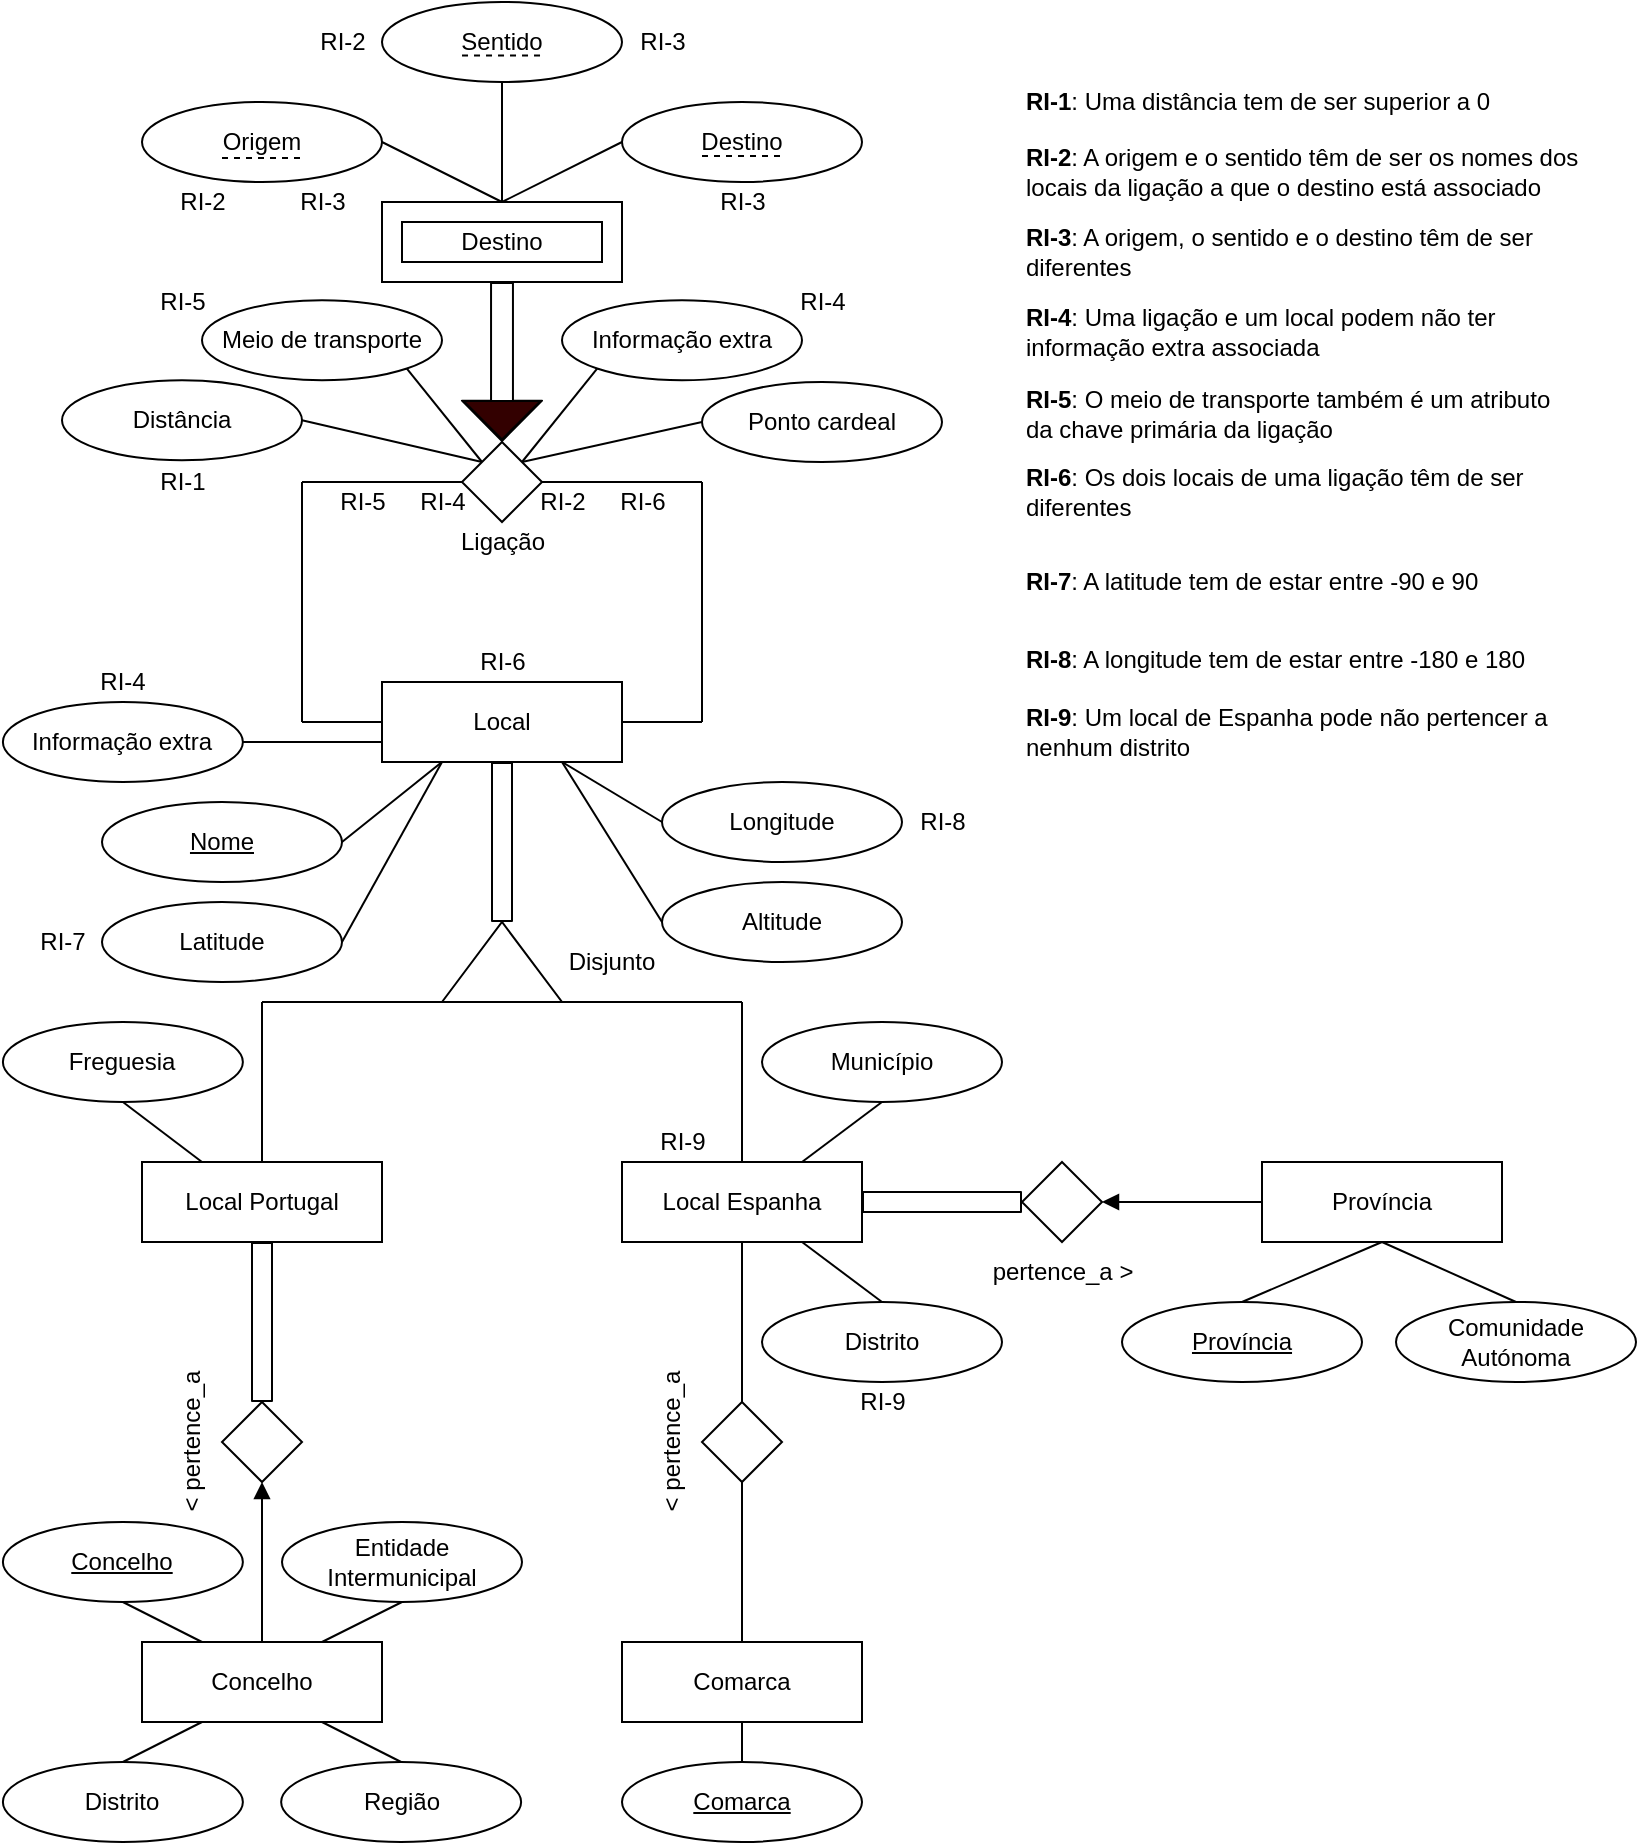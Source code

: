 <mxfile version="13.0.9" type="device"><diagram id="DC9DryZOAjjXca_R9cjU" name="Page-1"><mxGraphModel dx="677" dy="363" grid="1" gridSize="10" guides="1" tooltips="1" connect="1" arrows="1" fold="1" page="1" pageScale="1" pageWidth="827" pageHeight="1169" math="0" shadow="0"><root><mxCell id="0"/><mxCell id="1" parent="0"/><mxCell id="Ir1CmOhTRqRoBB4s395g-1" value="Local Portugal" style="rounded=0;whiteSpace=wrap;html=1;" parent="1" vertex="1"><mxGeometry x="80" y="600" width="120" height="40" as="geometry"/></mxCell><mxCell id="Ir1CmOhTRqRoBB4s395g-3" value="Local Espanha" style="rounded=0;whiteSpace=wrap;html=1;" parent="1" vertex="1"><mxGeometry x="320" y="600" width="120" height="40" as="geometry"/></mxCell><mxCell id="Ir1CmOhTRqRoBB4s395g-4" value="Província" style="rounded=0;whiteSpace=wrap;html=1;" parent="1" vertex="1"><mxGeometry x="640" y="600" width="120" height="40" as="geometry"/></mxCell><mxCell id="Ir1CmOhTRqRoBB4s395g-5" value="Concelho" style="rounded=0;whiteSpace=wrap;html=1;" parent="1" vertex="1"><mxGeometry x="80" y="840" width="120" height="40" as="geometry"/></mxCell><mxCell id="Ir1CmOhTRqRoBB4s395g-6" value="Comarca" style="rounded=0;whiteSpace=wrap;html=1;" parent="1" vertex="1"><mxGeometry x="320" y="840" width="120" height="40" as="geometry"/></mxCell><mxCell id="Pfcc_-ZRixYDQYfbizdd-3" style="edgeStyle=orthogonalEdgeStyle;rounded=0;orthogonalLoop=1;jettySize=auto;html=1;exitX=0;exitY=0.75;exitDx=0;exitDy=0;entryX=1;entryY=0.5;entryDx=0;entryDy=0;endArrow=none;endFill=0;" parent="1" source="Ir1CmOhTRqRoBB4s395g-7" target="Pfcc_-ZRixYDQYfbizdd-2" edge="1"><mxGeometry relative="1" as="geometry"/></mxCell><mxCell id="Ir1CmOhTRqRoBB4s395g-7" value="Local" style="rounded=0;whiteSpace=wrap;html=1;" parent="1" vertex="1"><mxGeometry x="200" y="360" width="120" height="40" as="geometry"/></mxCell><mxCell id="Ir1CmOhTRqRoBB4s395g-8" value="Destino" style="rounded=0;whiteSpace=wrap;html=1;" parent="1" vertex="1"><mxGeometry x="200" y="120" width="120" height="40" as="geometry"/></mxCell><mxCell id="Ir1CmOhTRqRoBB4s395g-9" value="" style="rhombus;whiteSpace=wrap;html=1;" parent="1" vertex="1"><mxGeometry x="240" y="240" width="40" height="40" as="geometry"/></mxCell><mxCell id="Ir1CmOhTRqRoBB4s395g-11" value="" style="rhombus;whiteSpace=wrap;html=1;" parent="1" vertex="1"><mxGeometry x="360" y="720" width="40" height="40" as="geometry"/></mxCell><mxCell id="Ir1CmOhTRqRoBB4s395g-12" value="" style="rhombus;whiteSpace=wrap;html=1;" parent="1" vertex="1"><mxGeometry x="520" y="600" width="40" height="40" as="geometry"/></mxCell><mxCell id="Ir1CmOhTRqRoBB4s395g-13" value="" style="rhombus;whiteSpace=wrap;html=1;" parent="1" vertex="1"><mxGeometry x="120" y="720" width="40" height="40" as="geometry"/></mxCell><mxCell id="Ir1CmOhTRqRoBB4s395g-16" value="" style="triangle;whiteSpace=wrap;html=1;rotation=-90;" parent="1" vertex="1"><mxGeometry x="240" y="470" width="40" height="60" as="geometry"/></mxCell><mxCell id="Ir1CmOhTRqRoBB4s395g-17" value="" style="endArrow=none;html=1;entryX=0.5;entryY=1;entryDx=0;entryDy=0;exitX=0.5;exitY=0;exitDx=0;exitDy=0;shape=flexArrow;startArrow=block;endFill=0;startWidth=28.095;startSize=6.395;width=10.952;" parent="1" source="Ir1CmOhTRqRoBB4s395g-9" target="Ir1CmOhTRqRoBB4s395g-8" edge="1"><mxGeometry width="50" height="50" relative="1" as="geometry"><mxPoint x="310" y="520" as="sourcePoint"/><mxPoint x="360" y="470" as="targetPoint"/></mxGeometry></mxCell><mxCell id="Ir1CmOhTRqRoBB4s395g-18" value="" style="triangle;whiteSpace=wrap;html=1;rotation=90;fillColor=#330000;" parent="1" vertex="1"><mxGeometry x="250.44" y="210" width="19.13" height="38.25" as="geometry"/></mxCell><mxCell id="Ir1CmOhTRqRoBB4s395g-22" value="" style="rounded=0;whiteSpace=wrap;html=1;fillColor=none;" parent="1" vertex="1"><mxGeometry x="210" y="130" width="100" height="20" as="geometry"/></mxCell><mxCell id="Ir1CmOhTRqRoBB4s395g-23" value="" style="endArrow=none;html=1;exitX=0;exitY=0.5;exitDx=0;exitDy=0;" parent="1" source="Ir1CmOhTRqRoBB4s395g-7" edge="1"><mxGeometry width="50" height="50" relative="1" as="geometry"><mxPoint x="300" y="300" as="sourcePoint"/><mxPoint x="160" y="380" as="targetPoint"/></mxGeometry></mxCell><mxCell id="Ir1CmOhTRqRoBB4s395g-24" value="" style="endArrow=none;html=1;entryX=0;entryY=0.5;entryDx=0;entryDy=0;" parent="1" target="Ir1CmOhTRqRoBB4s395g-9" edge="1"><mxGeometry width="50" height="50" relative="1" as="geometry"><mxPoint x="160" y="260" as="sourcePoint"/><mxPoint x="350" y="250" as="targetPoint"/></mxGeometry></mxCell><mxCell id="Ir1CmOhTRqRoBB4s395g-25" value="" style="endArrow=none;html=1;" parent="1" edge="1"><mxGeometry width="50" height="50" relative="1" as="geometry"><mxPoint x="160" y="380" as="sourcePoint"/><mxPoint x="160" y="260" as="targetPoint"/></mxGeometry></mxCell><mxCell id="Ir1CmOhTRqRoBB4s395g-26" value="" style="endArrow=none;html=1;exitX=1;exitY=0.5;exitDx=0;exitDy=0;" parent="1" source="Ir1CmOhTRqRoBB4s395g-7" edge="1"><mxGeometry width="50" height="50" relative="1" as="geometry"><mxPoint x="300" y="300" as="sourcePoint"/><mxPoint x="360" y="380" as="targetPoint"/></mxGeometry></mxCell><mxCell id="Ir1CmOhTRqRoBB4s395g-27" value="" style="endArrow=none;html=1;exitX=1;exitY=0.5;exitDx=0;exitDy=0;" parent="1" source="Ir1CmOhTRqRoBB4s395g-9" edge="1"><mxGeometry width="50" height="50" relative="1" as="geometry"><mxPoint x="300" y="300" as="sourcePoint"/><mxPoint x="360" y="260" as="targetPoint"/></mxGeometry></mxCell><mxCell id="Ir1CmOhTRqRoBB4s395g-28" value="" style="endArrow=none;html=1;" parent="1" edge="1"><mxGeometry width="50" height="50" relative="1" as="geometry"><mxPoint x="360" y="380" as="sourcePoint"/><mxPoint x="360" y="260" as="targetPoint"/></mxGeometry></mxCell><mxCell id="Ir1CmOhTRqRoBB4s395g-29" value="" style="endArrow=none;html=1;entryX=0.5;entryY=1;entryDx=0;entryDy=0;exitX=1;exitY=0.5;exitDx=0;exitDy=0;shape=flexArrow;" parent="1" source="Ir1CmOhTRqRoBB4s395g-16" target="Ir1CmOhTRqRoBB4s395g-7" edge="1"><mxGeometry width="50" height="50" relative="1" as="geometry"><mxPoint x="300" y="520" as="sourcePoint"/><mxPoint x="350" y="470" as="targetPoint"/></mxGeometry></mxCell><mxCell id="Ir1CmOhTRqRoBB4s395g-30" value="" style="endArrow=none;html=1;exitX=0.5;exitY=0;exitDx=0;exitDy=0;" parent="1" source="Ir1CmOhTRqRoBB4s395g-1" edge="1"><mxGeometry width="50" height="50" relative="1" as="geometry"><mxPoint x="300" y="520" as="sourcePoint"/><mxPoint x="140" y="520" as="targetPoint"/></mxGeometry></mxCell><mxCell id="Ir1CmOhTRqRoBB4s395g-31" value="" style="endArrow=none;html=1;exitX=0.5;exitY=0;exitDx=0;exitDy=0;" parent="1" source="Ir1CmOhTRqRoBB4s395g-3" edge="1"><mxGeometry width="50" height="50" relative="1" as="geometry"><mxPoint x="300" y="520" as="sourcePoint"/><mxPoint x="380" y="520" as="targetPoint"/></mxGeometry></mxCell><mxCell id="Ir1CmOhTRqRoBB4s395g-32" value="" style="endArrow=none;html=1;" parent="1" edge="1"><mxGeometry width="50" height="50" relative="1" as="geometry"><mxPoint x="140" y="520" as="sourcePoint"/><mxPoint x="230" y="520" as="targetPoint"/></mxGeometry></mxCell><mxCell id="Ir1CmOhTRqRoBB4s395g-33" value="" style="endArrow=none;html=1;" parent="1" edge="1"><mxGeometry width="50" height="50" relative="1" as="geometry"><mxPoint x="290" y="520" as="sourcePoint"/><mxPoint x="380" y="520" as="targetPoint"/></mxGeometry></mxCell><mxCell id="Ir1CmOhTRqRoBB4s395g-34" value="Disjunto" style="text;html=1;strokeColor=none;fillColor=none;align=center;verticalAlign=middle;whiteSpace=wrap;rounded=0;" parent="1" vertex="1"><mxGeometry x="290" y="490" width="50" height="20" as="geometry"/></mxCell><mxCell id="Ir1CmOhTRqRoBB4s395g-35" value="" style="endArrow=none;html=1;entryX=0.5;entryY=1;entryDx=0;entryDy=0;exitX=0.5;exitY=0;exitDx=0;exitDy=0;shape=flexArrow;" parent="1" source="Ir1CmOhTRqRoBB4s395g-13" target="Ir1CmOhTRqRoBB4s395g-1" edge="1"><mxGeometry width="50" height="50" relative="1" as="geometry"><mxPoint x="300" y="760" as="sourcePoint"/><mxPoint x="350" y="710" as="targetPoint"/></mxGeometry></mxCell><mxCell id="Ir1CmOhTRqRoBB4s395g-36" value="" style="endArrow=none;html=1;exitX=0.5;exitY=1;exitDx=0;exitDy=0;entryX=0.5;entryY=0;entryDx=0;entryDy=0;startArrow=block;startFill=1;" parent="1" source="Ir1CmOhTRqRoBB4s395g-13" target="Ir1CmOhTRqRoBB4s395g-5" edge="1"><mxGeometry width="50" height="50" relative="1" as="geometry"><mxPoint x="300" y="760" as="sourcePoint"/><mxPoint x="350" y="710" as="targetPoint"/></mxGeometry></mxCell><mxCell id="Ir1CmOhTRqRoBB4s395g-37" value="" style="endArrow=none;html=1;entryX=0.5;entryY=1;entryDx=0;entryDy=0;exitX=0.5;exitY=0;exitDx=0;exitDy=0;" parent="1" source="Ir1CmOhTRqRoBB4s395g-11" target="Ir1CmOhTRqRoBB4s395g-3" edge="1"><mxGeometry width="50" height="50" relative="1" as="geometry"><mxPoint x="300" y="740" as="sourcePoint"/><mxPoint x="350" y="690" as="targetPoint"/></mxGeometry></mxCell><mxCell id="Ir1CmOhTRqRoBB4s395g-38" value="" style="endArrow=none;html=1;exitX=0.5;exitY=1;exitDx=0;exitDy=0;entryX=0.5;entryY=0;entryDx=0;entryDy=0;" parent="1" source="Ir1CmOhTRqRoBB4s395g-11" target="Ir1CmOhTRqRoBB4s395g-6" edge="1"><mxGeometry width="50" height="50" relative="1" as="geometry"><mxPoint x="300" y="740" as="sourcePoint"/><mxPoint x="350" y="690" as="targetPoint"/></mxGeometry></mxCell><mxCell id="Ir1CmOhTRqRoBB4s395g-39" value="" style="endArrow=none;html=1;exitX=1;exitY=0.5;exitDx=0;exitDy=0;entryX=0;entryY=0.5;entryDx=0;entryDy=0;shape=flexArrow;" parent="1" source="Ir1CmOhTRqRoBB4s395g-3" target="Ir1CmOhTRqRoBB4s395g-12" edge="1"><mxGeometry width="50" height="50" relative="1" as="geometry"><mxPoint x="530" y="600" as="sourcePoint"/><mxPoint x="500" y="560" as="targetPoint"/></mxGeometry></mxCell><mxCell id="Ir1CmOhTRqRoBB4s395g-40" value="" style="endArrow=none;html=1;exitX=1;exitY=0.5;exitDx=0;exitDy=0;entryX=0;entryY=0.5;entryDx=0;entryDy=0;startArrow=block;startFill=1;" parent="1" source="Ir1CmOhTRqRoBB4s395g-12" target="Ir1CmOhTRqRoBB4s395g-4" edge="1"><mxGeometry width="50" height="50" relative="1" as="geometry"><mxPoint x="530" y="600" as="sourcePoint"/><mxPoint x="580" y="550" as="targetPoint"/></mxGeometry></mxCell><mxCell id="Ir1CmOhTRqRoBB4s395g-41" value="&amp;lt; pertence_a" style="text;html=1;align=center;verticalAlign=middle;resizable=0;points=[];autosize=1;rotation=-90;" parent="1" vertex="1"><mxGeometry x="60" y="730" width="90" height="20" as="geometry"/></mxCell><mxCell id="Ir1CmOhTRqRoBB4s395g-42" value="&amp;lt; pertence_a" style="text;html=1;align=center;verticalAlign=middle;resizable=0;points=[];autosize=1;rotation=-90;" parent="1" vertex="1"><mxGeometry x="300" y="730" width="90" height="20" as="geometry"/></mxCell><mxCell id="Ir1CmOhTRqRoBB4s395g-43" value="pertence_a &amp;gt;" style="text;html=1;align=center;verticalAlign=middle;resizable=0;points=[];autosize=1;" parent="1" vertex="1"><mxGeometry x="495" y="645" width="90" height="20" as="geometry"/></mxCell><mxCell id="Ir1CmOhTRqRoBB4s395g-44" value="Ligação" style="text;html=1;align=center;verticalAlign=middle;resizable=0;points=[];autosize=1;" parent="1" vertex="1"><mxGeometry x="230" y="280" width="60" height="20" as="geometry"/></mxCell><mxCell id="Ir1CmOhTRqRoBB4s395g-45" value="Sentido" style="ellipse;whiteSpace=wrap;html=1;fillColor=none;fontStyle=0" parent="1" vertex="1"><mxGeometry x="200" y="20" width="120" height="40" as="geometry"/></mxCell><mxCell id="Ir1CmOhTRqRoBB4s395g-46" value="Origem" style="ellipse;whiteSpace=wrap;html=1;fillColor=none;fontStyle=0" parent="1" vertex="1"><mxGeometry x="80" y="70" width="120" height="40" as="geometry"/></mxCell><mxCell id="Ir1CmOhTRqRoBB4s395g-48" value="Destino" style="ellipse;whiteSpace=wrap;html=1;fillColor=none;fontStyle=0" parent="1" vertex="1"><mxGeometry x="320" y="70" width="120" height="40" as="geometry"/></mxCell><mxCell id="Ir1CmOhTRqRoBB4s395g-49" value="Latitude" style="ellipse;whiteSpace=wrap;html=1;fillColor=none;" parent="1" vertex="1"><mxGeometry x="60" y="470" width="120" height="40" as="geometry"/></mxCell><mxCell id="Ir1CmOhTRqRoBB4s395g-50" value="Nome" style="ellipse;whiteSpace=wrap;html=1;fillColor=none;fontStyle=4" parent="1" vertex="1"><mxGeometry x="60" y="420" width="120" height="40" as="geometry"/></mxCell><mxCell id="Ir1CmOhTRqRoBB4s395g-51" value="Altitude" style="ellipse;whiteSpace=wrap;html=1;fillColor=none;" parent="1" vertex="1"><mxGeometry x="340" y="460" width="120" height="40" as="geometry"/></mxCell><mxCell id="Ir1CmOhTRqRoBB4s395g-52" value="Longitude" style="ellipse;whiteSpace=wrap;html=1;fillColor=none;" parent="1" vertex="1"><mxGeometry x="340" y="410" width="120" height="40" as="geometry"/></mxCell><mxCell id="Ir1CmOhTRqRoBB4s395g-53" value="Município" style="ellipse;whiteSpace=wrap;html=1;fillColor=none;" parent="1" vertex="1"><mxGeometry x="390" y="530" width="120" height="40" as="geometry"/></mxCell><mxCell id="Ir1CmOhTRqRoBB4s395g-54" value="Freguesia" style="ellipse;whiteSpace=wrap;html=1;fillColor=none;" parent="1" vertex="1"><mxGeometry x="10.44" y="530" width="120" height="40" as="geometry"/></mxCell><mxCell id="Ir1CmOhTRqRoBB4s395g-55" value="Província" style="ellipse;whiteSpace=wrap;html=1;fillColor=none;fontStyle=4" parent="1" vertex="1"><mxGeometry x="570" y="670" width="120" height="40" as="geometry"/></mxCell><mxCell id="Ir1CmOhTRqRoBB4s395g-56" value="Distrito" style="ellipse;whiteSpace=wrap;html=1;fillColor=none;" parent="1" vertex="1"><mxGeometry x="390" y="670" width="120" height="40" as="geometry"/></mxCell><mxCell id="Ir1CmOhTRqRoBB4s395g-57" value="Concelho" style="ellipse;whiteSpace=wrap;html=1;fillColor=none;fontStyle=4" parent="1" vertex="1"><mxGeometry x="10.44" y="780" width="120" height="40" as="geometry"/></mxCell><mxCell id="Ir1CmOhTRqRoBB4s395g-58" value="Comunidade Autónoma" style="ellipse;whiteSpace=wrap;html=1;fillColor=none;" parent="1" vertex="1"><mxGeometry x="707" y="670" width="120" height="40" as="geometry"/></mxCell><mxCell id="Ir1CmOhTRqRoBB4s395g-59" value="Entidade Intermunicipal" style="ellipse;whiteSpace=wrap;html=1;fillColor=none;" parent="1" vertex="1"><mxGeometry x="150" y="780" width="120" height="40" as="geometry"/></mxCell><mxCell id="Ir1CmOhTRqRoBB4s395g-60" value="Distrito" style="ellipse;whiteSpace=wrap;html=1;fillColor=none;" parent="1" vertex="1"><mxGeometry x="10.44" y="900" width="120" height="40" as="geometry"/></mxCell><mxCell id="Ir1CmOhTRqRoBB4s395g-61" value="Comarca" style="ellipse;whiteSpace=wrap;html=1;fillColor=none;fontStyle=4" parent="1" vertex="1"><mxGeometry x="320" y="900" width="120" height="40" as="geometry"/></mxCell><mxCell id="Ir1CmOhTRqRoBB4s395g-62" value="Região" style="ellipse;whiteSpace=wrap;html=1;fillColor=none;" parent="1" vertex="1"><mxGeometry x="149.57" y="900" width="120" height="40" as="geometry"/></mxCell><mxCell id="Ir1CmOhTRqRoBB4s395g-63" value="Ponto cardeal" style="ellipse;whiteSpace=wrap;html=1;fillColor=none;" parent="1" vertex="1"><mxGeometry x="360" y="210" width="120" height="40" as="geometry"/></mxCell><mxCell id="Ir1CmOhTRqRoBB4s395g-64" value="Distância" style="ellipse;whiteSpace=wrap;html=1;fillColor=none;" parent="1" vertex="1"><mxGeometry x="40" y="209.12" width="120" height="40" as="geometry"/></mxCell><mxCell id="Ir1CmOhTRqRoBB4s395g-65" value="Informação extra" style="ellipse;whiteSpace=wrap;html=1;fillColor=none;" parent="1" vertex="1"><mxGeometry x="290" y="169.12" width="120" height="40" as="geometry"/></mxCell><mxCell id="Ir1CmOhTRqRoBB4s395g-66" value="Meio de transporte" style="ellipse;whiteSpace=wrap;html=1;fillColor=none;" parent="1" vertex="1"><mxGeometry x="110" y="169.12" width="120" height="40" as="geometry"/></mxCell><mxCell id="Ir1CmOhTRqRoBB4s395g-70" value="" style="endArrow=none;html=1;entryX=0.5;entryY=0;entryDx=0;entryDy=0;exitX=1;exitY=0.5;exitDx=0;exitDy=0;" parent="1" source="Ir1CmOhTRqRoBB4s395g-46" target="Ir1CmOhTRqRoBB4s395g-8" edge="1"><mxGeometry width="50" height="50" relative="1" as="geometry"><mxPoint x="360" y="220" as="sourcePoint"/><mxPoint x="410" y="170" as="targetPoint"/></mxGeometry></mxCell><mxCell id="Ir1CmOhTRqRoBB4s395g-71" value="" style="endArrow=none;html=1;entryX=0.5;entryY=0;entryDx=0;entryDy=0;exitX=0.5;exitY=1;exitDx=0;exitDy=0;" parent="1" source="Ir1CmOhTRqRoBB4s395g-45" target="Ir1CmOhTRqRoBB4s395g-8" edge="1"><mxGeometry width="50" height="50" relative="1" as="geometry"><mxPoint x="360" y="220" as="sourcePoint"/><mxPoint x="410" y="170" as="targetPoint"/></mxGeometry></mxCell><mxCell id="Ir1CmOhTRqRoBB4s395g-72" value="" style="endArrow=none;html=1;entryX=0.5;entryY=0;entryDx=0;entryDy=0;exitX=0;exitY=0.5;exitDx=0;exitDy=0;" parent="1" source="Ir1CmOhTRqRoBB4s395g-48" target="Ir1CmOhTRqRoBB4s395g-8" edge="1"><mxGeometry width="50" height="50" relative="1" as="geometry"><mxPoint x="360" y="220" as="sourcePoint"/><mxPoint x="410" y="170" as="targetPoint"/></mxGeometry></mxCell><mxCell id="Ir1CmOhTRqRoBB4s395g-74" value="" style="endArrow=none;html=1;entryX=0;entryY=0;entryDx=0;entryDy=0;exitX=1;exitY=0.5;exitDx=0;exitDy=0;" parent="1" source="Ir1CmOhTRqRoBB4s395g-64" target="Ir1CmOhTRqRoBB4s395g-9" edge="1"><mxGeometry width="50" height="50" relative="1" as="geometry"><mxPoint x="360" y="220" as="sourcePoint"/><mxPoint x="410" y="170" as="targetPoint"/></mxGeometry></mxCell><mxCell id="Ir1CmOhTRqRoBB4s395g-75" value="" style="endArrow=none;html=1;entryX=0;entryY=0;entryDx=0;entryDy=0;exitX=1;exitY=1;exitDx=0;exitDy=0;" parent="1" source="Ir1CmOhTRqRoBB4s395g-66" target="Ir1CmOhTRqRoBB4s395g-9" edge="1"><mxGeometry width="50" height="50" relative="1" as="geometry"><mxPoint x="360" y="220" as="sourcePoint"/><mxPoint x="410" y="170" as="targetPoint"/></mxGeometry></mxCell><mxCell id="Ir1CmOhTRqRoBB4s395g-76" value="" style="endArrow=none;html=1;entryX=1;entryY=0;entryDx=0;entryDy=0;exitX=0;exitY=1;exitDx=0;exitDy=0;" parent="1" source="Ir1CmOhTRqRoBB4s395g-65" target="Ir1CmOhTRqRoBB4s395g-9" edge="1"><mxGeometry width="50" height="50" relative="1" as="geometry"><mxPoint x="360" y="220" as="sourcePoint"/><mxPoint x="410" y="170" as="targetPoint"/></mxGeometry></mxCell><mxCell id="Ir1CmOhTRqRoBB4s395g-77" value="" style="endArrow=none;html=1;entryX=1;entryY=0;entryDx=0;entryDy=0;exitX=0;exitY=0.5;exitDx=0;exitDy=0;" parent="1" source="Ir1CmOhTRqRoBB4s395g-63" target="Ir1CmOhTRqRoBB4s395g-9" edge="1"><mxGeometry width="50" height="50" relative="1" as="geometry"><mxPoint x="360" y="220" as="sourcePoint"/><mxPoint x="410" y="170" as="targetPoint"/></mxGeometry></mxCell><mxCell id="Ir1CmOhTRqRoBB4s395g-78" value="" style="endArrow=none;html=1;entryX=0.25;entryY=1;entryDx=0;entryDy=0;exitX=1;exitY=0.5;exitDx=0;exitDy=0;" parent="1" source="Ir1CmOhTRqRoBB4s395g-50" target="Ir1CmOhTRqRoBB4s395g-7" edge="1"><mxGeometry width="50" height="50" relative="1" as="geometry"><mxPoint x="360" y="470" as="sourcePoint"/><mxPoint x="410" y="420" as="targetPoint"/></mxGeometry></mxCell><mxCell id="Ir1CmOhTRqRoBB4s395g-79" value="" style="endArrow=none;html=1;entryX=0.25;entryY=1;entryDx=0;entryDy=0;exitX=1;exitY=0.5;exitDx=0;exitDy=0;" parent="1" source="Ir1CmOhTRqRoBB4s395g-49" target="Ir1CmOhTRqRoBB4s395g-7" edge="1"><mxGeometry width="50" height="50" relative="1" as="geometry"><mxPoint x="360" y="470" as="sourcePoint"/><mxPoint x="410" y="420" as="targetPoint"/></mxGeometry></mxCell><mxCell id="Ir1CmOhTRqRoBB4s395g-80" value="" style="endArrow=none;html=1;entryX=0.75;entryY=1;entryDx=0;entryDy=0;exitX=0;exitY=0.5;exitDx=0;exitDy=0;" parent="1" source="Ir1CmOhTRqRoBB4s395g-52" target="Ir1CmOhTRqRoBB4s395g-7" edge="1"><mxGeometry width="50" height="50" relative="1" as="geometry"><mxPoint x="360" y="470" as="sourcePoint"/><mxPoint x="410" y="420" as="targetPoint"/></mxGeometry></mxCell><mxCell id="Ir1CmOhTRqRoBB4s395g-81" value="" style="endArrow=none;html=1;entryX=0.75;entryY=1;entryDx=0;entryDy=0;exitX=0;exitY=0.5;exitDx=0;exitDy=0;" parent="1" source="Ir1CmOhTRqRoBB4s395g-51" target="Ir1CmOhTRqRoBB4s395g-7" edge="1"><mxGeometry width="50" height="50" relative="1" as="geometry"><mxPoint x="360" y="470" as="sourcePoint"/><mxPoint x="410" y="420" as="targetPoint"/></mxGeometry></mxCell><mxCell id="Ir1CmOhTRqRoBB4s395g-82" value="" style="endArrow=none;html=1;entryX=0.25;entryY=0;entryDx=0;entryDy=0;exitX=0.5;exitY=1;exitDx=0;exitDy=0;" parent="1" source="Ir1CmOhTRqRoBB4s395g-54" target="Ir1CmOhTRqRoBB4s395g-1" edge="1"><mxGeometry width="50" height="50" relative="1" as="geometry"><mxPoint x="360" y="660" as="sourcePoint"/><mxPoint x="410" y="610" as="targetPoint"/></mxGeometry></mxCell><mxCell id="Ir1CmOhTRqRoBB4s395g-83" value="" style="endArrow=none;html=1;entryX=0.75;entryY=0;entryDx=0;entryDy=0;exitX=0.5;exitY=1;exitDx=0;exitDy=0;" parent="1" source="Ir1CmOhTRqRoBB4s395g-53" target="Ir1CmOhTRqRoBB4s395g-3" edge="1"><mxGeometry width="50" height="50" relative="1" as="geometry"><mxPoint x="360" y="660" as="sourcePoint"/><mxPoint x="410" y="610" as="targetPoint"/></mxGeometry></mxCell><mxCell id="Ir1CmOhTRqRoBB4s395g-84" value="" style="endArrow=none;html=1;entryX=0.75;entryY=1;entryDx=0;entryDy=0;exitX=0.5;exitY=0;exitDx=0;exitDy=0;" parent="1" source="Ir1CmOhTRqRoBB4s395g-56" target="Ir1CmOhTRqRoBB4s395g-3" edge="1"><mxGeometry width="50" height="50" relative="1" as="geometry"><mxPoint x="360" y="660" as="sourcePoint"/><mxPoint x="410" y="610" as="targetPoint"/></mxGeometry></mxCell><mxCell id="Ir1CmOhTRqRoBB4s395g-85" value="" style="endArrow=none;html=1;entryX=0.5;entryY=1;entryDx=0;entryDy=0;exitX=0.5;exitY=0;exitDx=0;exitDy=0;" parent="1" source="Ir1CmOhTRqRoBB4s395g-55" target="Ir1CmOhTRqRoBB4s395g-4" edge="1"><mxGeometry width="50" height="50" relative="1" as="geometry"><mxPoint x="360" y="660" as="sourcePoint"/><mxPoint x="410" y="610" as="targetPoint"/></mxGeometry></mxCell><mxCell id="Ir1CmOhTRqRoBB4s395g-86" value="" style="endArrow=none;html=1;entryX=0.5;entryY=1;entryDx=0;entryDy=0;exitX=0.5;exitY=0;exitDx=0;exitDy=0;" parent="1" source="Ir1CmOhTRqRoBB4s395g-58" target="Ir1CmOhTRqRoBB4s395g-4" edge="1"><mxGeometry width="50" height="50" relative="1" as="geometry"><mxPoint x="360" y="660" as="sourcePoint"/><mxPoint x="410" y="610" as="targetPoint"/></mxGeometry></mxCell><mxCell id="Ir1CmOhTRqRoBB4s395g-87" value="" style="endArrow=none;html=1;entryX=0.5;entryY=1;entryDx=0;entryDy=0;exitX=0.25;exitY=0;exitDx=0;exitDy=0;" parent="1" source="Ir1CmOhTRqRoBB4s395g-5" target="Ir1CmOhTRqRoBB4s395g-57" edge="1"><mxGeometry width="50" height="50" relative="1" as="geometry"><mxPoint x="360" y="850" as="sourcePoint"/><mxPoint x="410" y="800" as="targetPoint"/></mxGeometry></mxCell><mxCell id="Ir1CmOhTRqRoBB4s395g-88" value="" style="endArrow=none;html=1;entryX=0.5;entryY=1;entryDx=0;entryDy=0;exitX=0.75;exitY=0;exitDx=0;exitDy=0;" parent="1" source="Ir1CmOhTRqRoBB4s395g-5" target="Ir1CmOhTRqRoBB4s395g-59" edge="1"><mxGeometry width="50" height="50" relative="1" as="geometry"><mxPoint x="360" y="850" as="sourcePoint"/><mxPoint x="410" y="800" as="targetPoint"/></mxGeometry></mxCell><mxCell id="Ir1CmOhTRqRoBB4s395g-89" value="" style="endArrow=none;html=1;entryX=0.25;entryY=1;entryDx=0;entryDy=0;exitX=0.5;exitY=0;exitDx=0;exitDy=0;" parent="1" source="Ir1CmOhTRqRoBB4s395g-60" target="Ir1CmOhTRqRoBB4s395g-5" edge="1"><mxGeometry width="50" height="50" relative="1" as="geometry"><mxPoint x="360" y="850" as="sourcePoint"/><mxPoint x="410" y="800" as="targetPoint"/></mxGeometry></mxCell><mxCell id="Ir1CmOhTRqRoBB4s395g-90" value="" style="endArrow=none;html=1;entryX=0.75;entryY=1;entryDx=0;entryDy=0;exitX=0.5;exitY=0;exitDx=0;exitDy=0;" parent="1" source="Ir1CmOhTRqRoBB4s395g-62" target="Ir1CmOhTRqRoBB4s395g-5" edge="1"><mxGeometry width="50" height="50" relative="1" as="geometry"><mxPoint x="360" y="850" as="sourcePoint"/><mxPoint x="410" y="800" as="targetPoint"/></mxGeometry></mxCell><mxCell id="Ir1CmOhTRqRoBB4s395g-91" value="" style="endArrow=none;html=1;entryX=0.5;entryY=1;entryDx=0;entryDy=0;exitX=0.5;exitY=0;exitDx=0;exitDy=0;" parent="1" source="Ir1CmOhTRqRoBB4s395g-61" target="Ir1CmOhTRqRoBB4s395g-6" edge="1"><mxGeometry width="50" height="50" relative="1" as="geometry"><mxPoint x="360" y="850" as="sourcePoint"/><mxPoint x="410" y="800" as="targetPoint"/></mxGeometry></mxCell><mxCell id="Ir1CmOhTRqRoBB4s395g-92" value="" style="endArrow=none;dashed=1;html=1;fontStyle=4" parent="1" edge="1"><mxGeometry width="50" height="50" relative="1" as="geometry"><mxPoint x="120" y="98" as="sourcePoint"/><mxPoint x="160" y="98" as="targetPoint"/></mxGeometry></mxCell><mxCell id="Ir1CmOhTRqRoBB4s395g-93" value="" style="endArrow=none;dashed=1;html=1;fontStyle=4" parent="1" edge="1"><mxGeometry width="50" height="50" relative="1" as="geometry"><mxPoint x="240.01" y="46.76" as="sourcePoint"/><mxPoint x="280.01" y="46.76" as="targetPoint"/></mxGeometry></mxCell><mxCell id="Ir1CmOhTRqRoBB4s395g-94" value="" style="endArrow=none;dashed=1;html=1;" parent="1" edge="1"><mxGeometry width="50" height="50" relative="1" as="geometry"><mxPoint x="360" y="97" as="sourcePoint"/><mxPoint x="400" y="97" as="targetPoint"/></mxGeometry></mxCell><mxCell id="Ir1CmOhTRqRoBB4s395g-97" value="&lt;b&gt;RI-1&lt;/b&gt;: Uma distância tem de ser superior a 0" style="text;html=1;strokeColor=none;fillColor=none;align=left;verticalAlign=middle;whiteSpace=wrap;rounded=0;" parent="1" vertex="1"><mxGeometry x="520" y="60" width="280" height="20" as="geometry"/></mxCell><mxCell id="Ir1CmOhTRqRoBB4s395g-99" value="RI-1" style="text;html=1;align=center;verticalAlign=middle;resizable=0;points=[];autosize=1;" parent="1" vertex="1"><mxGeometry x="80" y="250" width="40" height="20" as="geometry"/></mxCell><mxCell id="Ir1CmOhTRqRoBB4s395g-101" value="&lt;b&gt;RI-2&lt;/b&gt;: A origem e o sentido têm de ser os nomes dos locais da ligação a que o destino está associado" style="text;html=1;strokeColor=none;fillColor=none;align=left;verticalAlign=middle;whiteSpace=wrap;rounded=0;" parent="1" vertex="1"><mxGeometry x="520" y="90" width="280" height="30" as="geometry"/></mxCell><mxCell id="Ir1CmOhTRqRoBB4s395g-102" value="RI-2" style="text;html=1;align=center;verticalAlign=middle;resizable=0;points=[];autosize=1;" parent="1" vertex="1"><mxGeometry x="160" y="30" width="40" height="20" as="geometry"/></mxCell><mxCell id="Ir1CmOhTRqRoBB4s395g-103" value="RI-2" style="text;html=1;align=center;verticalAlign=middle;resizable=0;points=[];autosize=1;" parent="1" vertex="1"><mxGeometry x="90.44" y="110" width="40" height="20" as="geometry"/></mxCell><mxCell id="Ir1CmOhTRqRoBB4s395g-104" value="RI-2" style="text;html=1;align=center;verticalAlign=middle;resizable=0;points=[];autosize=1;" parent="1" vertex="1"><mxGeometry x="270" y="260" width="40" height="20" as="geometry"/></mxCell><mxCell id="Ir1CmOhTRqRoBB4s395g-105" value="&lt;b&gt;RI-4&lt;/b&gt;: Uma ligação e um local podem não ter informação extra associada" style="text;html=1;strokeColor=none;fillColor=none;align=left;verticalAlign=middle;whiteSpace=wrap;rounded=0;" parent="1" vertex="1"><mxGeometry x="520" y="170" width="280" height="30" as="geometry"/></mxCell><mxCell id="Ir1CmOhTRqRoBB4s395g-107" value="RI-4" style="text;html=1;align=center;verticalAlign=middle;resizable=0;points=[];autosize=1;" parent="1" vertex="1"><mxGeometry x="400" y="160" width="40" height="20" as="geometry"/></mxCell><mxCell id="Ir1CmOhTRqRoBB4s395g-108" value="RI-4" style="text;html=1;align=center;verticalAlign=middle;resizable=0;points=[];autosize=1;" parent="1" vertex="1"><mxGeometry x="210" y="260" width="40" height="20" as="geometry"/></mxCell><mxCell id="Ir1CmOhTRqRoBB4s395g-110" value="&lt;b&gt;RI-7&lt;/b&gt;: A latitude tem de estar entre -90 e 90" style="text;html=1;strokeColor=none;fillColor=none;align=left;verticalAlign=middle;whiteSpace=wrap;rounded=0;" parent="1" vertex="1"><mxGeometry x="520" y="300" width="280" height="20" as="geometry"/></mxCell><mxCell id="Ir1CmOhTRqRoBB4s395g-111" value="RI-7" style="text;html=1;align=center;verticalAlign=middle;resizable=0;points=[];autosize=1;" parent="1" vertex="1"><mxGeometry x="20" y="480" width="40" height="20" as="geometry"/></mxCell><mxCell id="Ir1CmOhTRqRoBB4s395g-112" value="&lt;b&gt;RI-8&lt;/b&gt;: A longitude tem de estar entre -180 e 180" style="text;html=1;strokeColor=none;fillColor=none;align=left;verticalAlign=middle;whiteSpace=wrap;rounded=0;" parent="1" vertex="1"><mxGeometry x="520" y="339.12" width="280" height="20" as="geometry"/></mxCell><mxCell id="Ir1CmOhTRqRoBB4s395g-113" value="RI-8" style="text;html=1;align=center;verticalAlign=middle;resizable=0;points=[];autosize=1;" parent="1" vertex="1"><mxGeometry x="460" y="420" width="40" height="20" as="geometry"/></mxCell><mxCell id="Ir1CmOhTRqRoBB4s395g-114" value="&lt;b&gt;RI-9&lt;/b&gt;: Um local de Espanha pode não pertencer a nenhum distrito" style="text;html=1;strokeColor=none;fillColor=none;align=left;verticalAlign=middle;whiteSpace=wrap;rounded=0;" parent="1" vertex="1"><mxGeometry x="520" y="370" width="280" height="30" as="geometry"/></mxCell><mxCell id="Ir1CmOhTRqRoBB4s395g-115" value="RI-9" style="text;html=1;align=center;verticalAlign=middle;resizable=0;points=[];autosize=1;" parent="1" vertex="1"><mxGeometry x="430" y="710" width="40" height="20" as="geometry"/></mxCell><mxCell id="Ir1CmOhTRqRoBB4s395g-116" value="RI-9" style="text;html=1;align=center;verticalAlign=middle;resizable=0;points=[];autosize=1;" parent="1" vertex="1"><mxGeometry x="330" y="580" width="40" height="20" as="geometry"/></mxCell><mxCell id="E25M9Sed5NJE-Mtbkrc2-1" value="&lt;b&gt;RI-5&lt;/b&gt;: O meio de transporte também é um atributo da chave primária da ligação" style="text;html=1;strokeColor=none;fillColor=none;align=left;verticalAlign=middle;whiteSpace=wrap;rounded=0;" parent="1" vertex="1"><mxGeometry x="520" y="211" width="280" height="29.12" as="geometry"/></mxCell><mxCell id="E25M9Sed5NJE-Mtbkrc2-2" value="&lt;b&gt;RI-6&lt;/b&gt;: Os dois locais de uma ligação têm de ser diferentes" style="text;html=1;strokeColor=none;fillColor=none;align=left;verticalAlign=middle;whiteSpace=wrap;rounded=0;" parent="1" vertex="1"><mxGeometry x="520" y="250" width="280" height="30.12" as="geometry"/></mxCell><mxCell id="E25M9Sed5NJE-Mtbkrc2-3" value="RI-5" style="text;html=1;align=center;verticalAlign=middle;resizable=0;points=[];autosize=1;" parent="1" vertex="1"><mxGeometry x="80" y="160" width="40" height="20" as="geometry"/></mxCell><mxCell id="E25M9Sed5NJE-Mtbkrc2-4" value="RI-5" style="text;html=1;align=center;verticalAlign=middle;resizable=0;points=[];autosize=1;" parent="1" vertex="1"><mxGeometry x="170" y="260" width="40" height="20" as="geometry"/></mxCell><mxCell id="E25M9Sed5NJE-Mtbkrc2-5" value="RI-6" style="text;html=1;align=center;verticalAlign=middle;resizable=0;points=[];autosize=1;" parent="1" vertex="1"><mxGeometry x="310" y="260" width="40" height="20" as="geometry"/></mxCell><mxCell id="E25M9Sed5NJE-Mtbkrc2-6" value="RI-6" style="text;html=1;align=center;verticalAlign=middle;resizable=0;points=[];autosize=1;" parent="1" vertex="1"><mxGeometry x="240" y="340" width="40" height="20" as="geometry"/></mxCell><mxCell id="zqEuO1qbj_fzL-Xp3FH2-1" value="&lt;b&gt;RI-3&lt;/b&gt;: A origem, o sentido e o destino têm de ser diferentes" style="text;html=1;strokeColor=none;fillColor=none;align=left;verticalAlign=middle;whiteSpace=wrap;rounded=0;" parent="1" vertex="1"><mxGeometry x="520" y="130" width="280" height="30" as="geometry"/></mxCell><mxCell id="zqEuO1qbj_fzL-Xp3FH2-2" value="RI-3" style="text;html=1;align=center;verticalAlign=middle;resizable=0;points=[];autosize=1;" parent="1" vertex="1"><mxGeometry x="149.57" y="110" width="40" height="20" as="geometry"/></mxCell><mxCell id="zqEuO1qbj_fzL-Xp3FH2-3" value="RI-3" style="text;html=1;align=center;verticalAlign=middle;resizable=0;points=[];autosize=1;" parent="1" vertex="1"><mxGeometry x="320" y="30" width="40" height="20" as="geometry"/></mxCell><mxCell id="zqEuO1qbj_fzL-Xp3FH2-4" value="RI-3" style="text;html=1;align=center;verticalAlign=middle;resizable=0;points=[];autosize=1;" parent="1" vertex="1"><mxGeometry x="360" y="110" width="40" height="20" as="geometry"/></mxCell><mxCell id="Pfcc_-ZRixYDQYfbizdd-2" value="Informação extra" style="ellipse;whiteSpace=wrap;html=1;fillColor=none;" parent="1" vertex="1"><mxGeometry x="10.44" y="370" width="120" height="40" as="geometry"/></mxCell><mxCell id="Pfcc_-ZRixYDQYfbizdd-4" value="RI-4" style="text;html=1;align=center;verticalAlign=middle;resizable=0;points=[];autosize=1;" parent="1" vertex="1"><mxGeometry x="50.44" y="350" width="40" height="20" as="geometry"/></mxCell></root></mxGraphModel></diagram></mxfile>